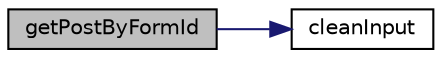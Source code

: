 digraph "getPostByFormId"
{
  edge [fontname="Helvetica",fontsize="10",labelfontname="Helvetica",labelfontsize="10"];
  node [fontname="Helvetica",fontsize="10",shape=record];
  rankdir="LR";
  Node1 [label="getPostByFormId",height=0.2,width=0.4,color="black", fillcolor="grey75", style="filled", fontcolor="black"];
  Node1 -> Node2 [color="midnightblue",fontsize="10",style="solid",fontname="Helvetica"];
  Node2 [label="cleanInput",height=0.2,width=0.4,color="black", fillcolor="white", style="filled",URL="$class_s_s_helper.html#ae24bd4f4c6c95b0fe5a30e68bbd04bd4",tooltip="User Input Values bereinigen. "];
}
